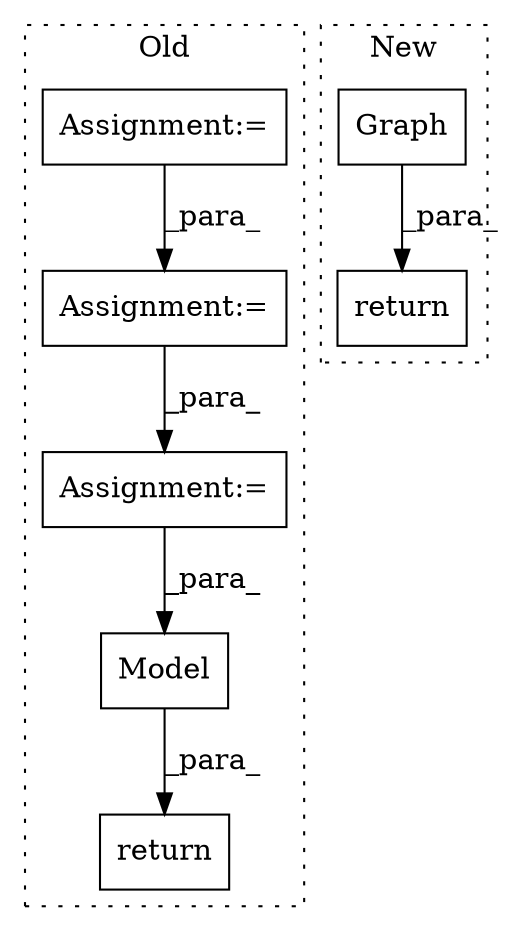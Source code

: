 digraph G {
subgraph cluster0 {
1 [label="return" a="41" s="2803" l="7" shape="box"];
3 [label="Assignment:=" a="7" s="2528" l="1" shape="box"];
5 [label="Model" a="32" s="2810,2842" l="6,1" shape="box"];
6 [label="Assignment:=" a="7" s="2776" l="1" shape="box"];
7 [label="Assignment:=" a="7" s="2426" l="1" shape="box"];
label = "Old";
style="dotted";
}
subgraph cluster1 {
2 [label="Graph" a="32" s="3454,3471" l="6,1" shape="box"];
4 [label="return" a="41" s="3447" l="7" shape="box"];
label = "New";
style="dotted";
}
2 -> 4 [label="_para_"];
3 -> 6 [label="_para_"];
5 -> 1 [label="_para_"];
6 -> 5 [label="_para_"];
7 -> 3 [label="_para_"];
}